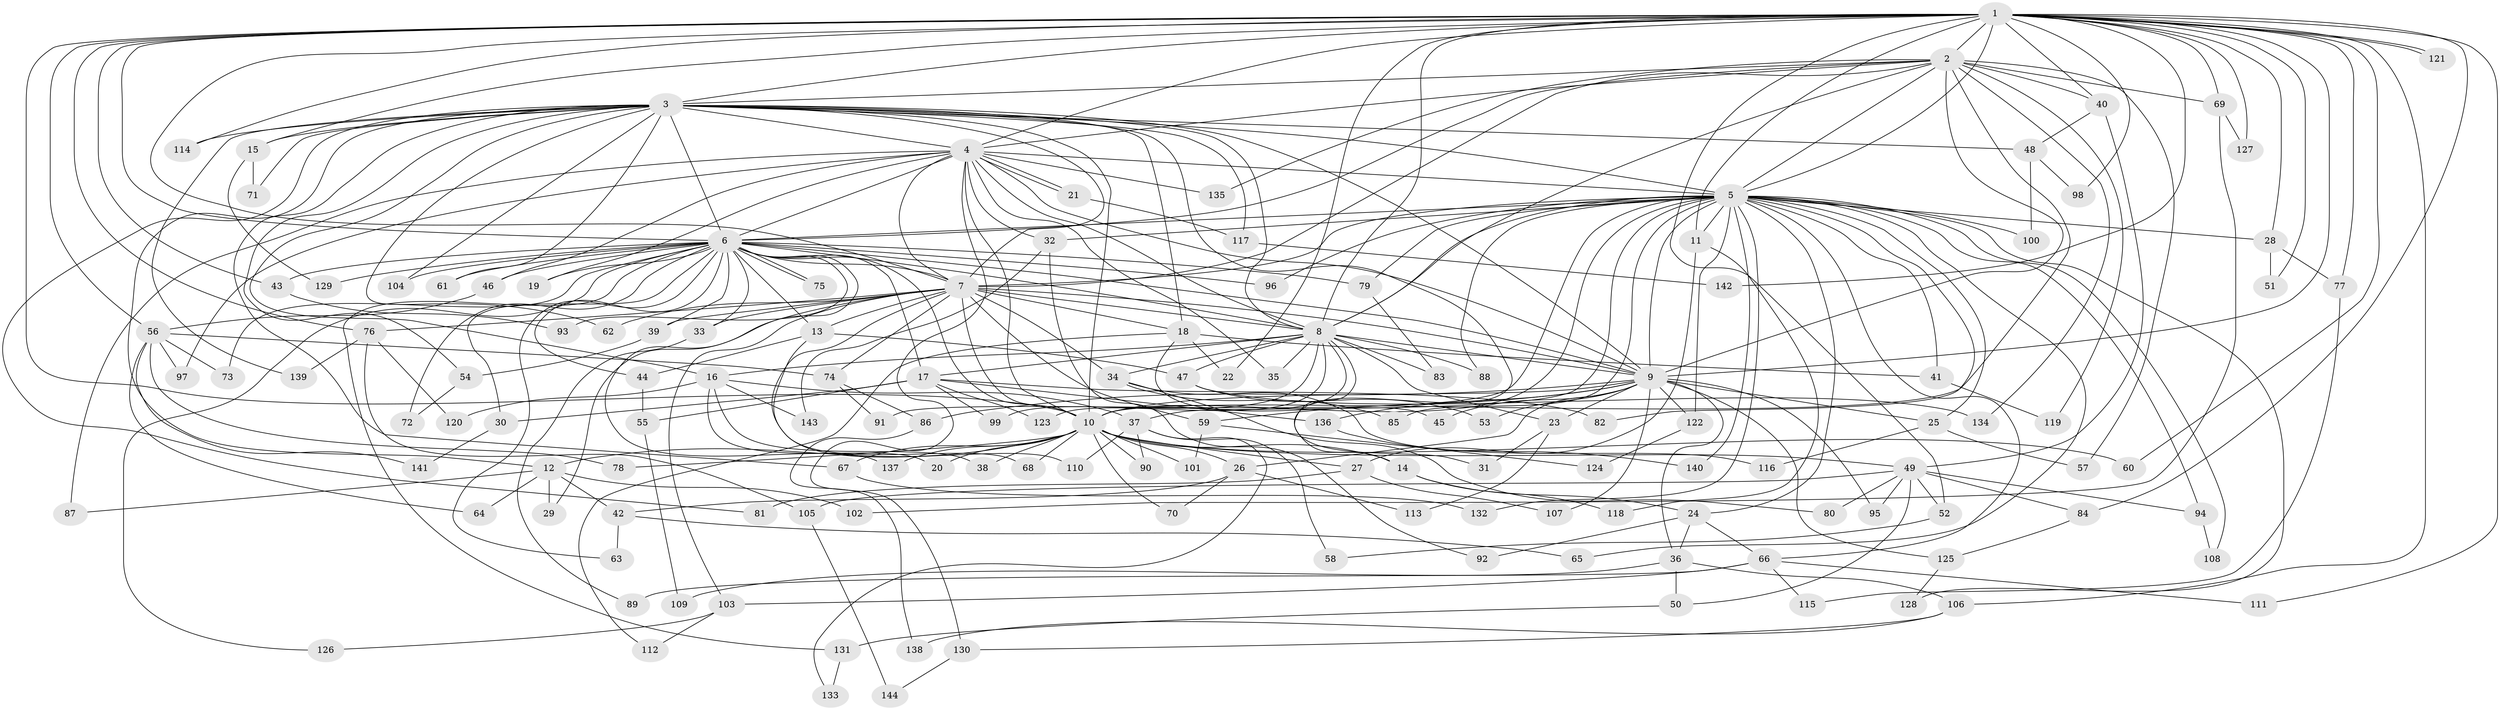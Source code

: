 // coarse degree distribution, {28: 0.009174311926605505, 13: 0.009174311926605505, 25: 0.009174311926605505, 17: 0.009174311926605505, 29: 0.009174311926605505, 39: 0.009174311926605505, 19: 0.009174311926605505, 21: 0.009174311926605505, 22: 0.009174311926605505, 4: 0.1559633027522936, 7: 0.01834862385321101, 8: 0.027522935779816515, 6: 0.01834862385321101, 2: 0.47706422018348627, 3: 0.1651376146788991, 5: 0.03669724770642202, 1: 0.009174311926605505, 10: 0.009174311926605505}
// Generated by graph-tools (version 1.1) at 2025/51/02/27/25 19:51:48]
// undirected, 144 vertices, 313 edges
graph export_dot {
graph [start="1"]
  node [color=gray90,style=filled];
  1;
  2;
  3;
  4;
  5;
  6;
  7;
  8;
  9;
  10;
  11;
  12;
  13;
  14;
  15;
  16;
  17;
  18;
  19;
  20;
  21;
  22;
  23;
  24;
  25;
  26;
  27;
  28;
  29;
  30;
  31;
  32;
  33;
  34;
  35;
  36;
  37;
  38;
  39;
  40;
  41;
  42;
  43;
  44;
  45;
  46;
  47;
  48;
  49;
  50;
  51;
  52;
  53;
  54;
  55;
  56;
  57;
  58;
  59;
  60;
  61;
  62;
  63;
  64;
  65;
  66;
  67;
  68;
  69;
  70;
  71;
  72;
  73;
  74;
  75;
  76;
  77;
  78;
  79;
  80;
  81;
  82;
  83;
  84;
  85;
  86;
  87;
  88;
  89;
  90;
  91;
  92;
  93;
  94;
  95;
  96;
  97;
  98;
  99;
  100;
  101;
  102;
  103;
  104;
  105;
  106;
  107;
  108;
  109;
  110;
  111;
  112;
  113;
  114;
  115;
  116;
  117;
  118;
  119;
  120;
  121;
  122;
  123;
  124;
  125;
  126;
  127;
  128;
  129;
  130;
  131;
  132;
  133;
  134;
  135;
  136;
  137;
  138;
  139;
  140;
  141;
  142;
  143;
  144;
  1 -- 2;
  1 -- 3;
  1 -- 4;
  1 -- 5;
  1 -- 6;
  1 -- 7;
  1 -- 8;
  1 -- 9;
  1 -- 10;
  1 -- 11;
  1 -- 15;
  1 -- 22;
  1 -- 28;
  1 -- 40;
  1 -- 43;
  1 -- 51;
  1 -- 52;
  1 -- 56;
  1 -- 60;
  1 -- 69;
  1 -- 76;
  1 -- 77;
  1 -- 84;
  1 -- 98;
  1 -- 106;
  1 -- 111;
  1 -- 114;
  1 -- 121;
  1 -- 121;
  1 -- 127;
  1 -- 142;
  2 -- 3;
  2 -- 4;
  2 -- 5;
  2 -- 6;
  2 -- 7;
  2 -- 8;
  2 -- 9;
  2 -- 10;
  2 -- 40;
  2 -- 57;
  2 -- 69;
  2 -- 119;
  2 -- 134;
  2 -- 135;
  3 -- 4;
  3 -- 5;
  3 -- 6;
  3 -- 7;
  3 -- 8;
  3 -- 9;
  3 -- 10;
  3 -- 12;
  3 -- 14;
  3 -- 15;
  3 -- 16;
  3 -- 18;
  3 -- 48;
  3 -- 54;
  3 -- 61;
  3 -- 62;
  3 -- 67;
  3 -- 71;
  3 -- 81;
  3 -- 104;
  3 -- 114;
  3 -- 117;
  3 -- 139;
  4 -- 5;
  4 -- 6;
  4 -- 7;
  4 -- 8;
  4 -- 9;
  4 -- 10;
  4 -- 19;
  4 -- 21;
  4 -- 21;
  4 -- 32;
  4 -- 35;
  4 -- 46;
  4 -- 87;
  4 -- 97;
  4 -- 130;
  4 -- 135;
  5 -- 6;
  5 -- 7;
  5 -- 8;
  5 -- 9;
  5 -- 10;
  5 -- 11;
  5 -- 24;
  5 -- 25;
  5 -- 28;
  5 -- 32;
  5 -- 37;
  5 -- 41;
  5 -- 65;
  5 -- 66;
  5 -- 79;
  5 -- 82;
  5 -- 85;
  5 -- 88;
  5 -- 91;
  5 -- 94;
  5 -- 96;
  5 -- 100;
  5 -- 108;
  5 -- 122;
  5 -- 128;
  5 -- 132;
  5 -- 140;
  6 -- 7;
  6 -- 8;
  6 -- 9;
  6 -- 10;
  6 -- 13;
  6 -- 17;
  6 -- 19;
  6 -- 30;
  6 -- 33;
  6 -- 39;
  6 -- 43;
  6 -- 44;
  6 -- 46;
  6 -- 61;
  6 -- 63;
  6 -- 72;
  6 -- 73;
  6 -- 75;
  6 -- 75;
  6 -- 79;
  6 -- 93;
  6 -- 96;
  6 -- 104;
  6 -- 126;
  6 -- 129;
  6 -- 131;
  6 -- 137;
  7 -- 8;
  7 -- 9;
  7 -- 10;
  7 -- 13;
  7 -- 18;
  7 -- 29;
  7 -- 33;
  7 -- 34;
  7 -- 39;
  7 -- 59;
  7 -- 62;
  7 -- 68;
  7 -- 74;
  7 -- 76;
  7 -- 103;
  8 -- 9;
  8 -- 10;
  8 -- 16;
  8 -- 17;
  8 -- 23;
  8 -- 31;
  8 -- 34;
  8 -- 35;
  8 -- 47;
  8 -- 83;
  8 -- 88;
  8 -- 99;
  8 -- 123;
  9 -- 10;
  9 -- 23;
  9 -- 25;
  9 -- 26;
  9 -- 36;
  9 -- 45;
  9 -- 53;
  9 -- 59;
  9 -- 86;
  9 -- 95;
  9 -- 107;
  9 -- 122;
  9 -- 125;
  9 -- 136;
  10 -- 12;
  10 -- 14;
  10 -- 20;
  10 -- 26;
  10 -- 27;
  10 -- 38;
  10 -- 49;
  10 -- 60;
  10 -- 67;
  10 -- 68;
  10 -- 70;
  10 -- 78;
  10 -- 90;
  10 -- 101;
  10 -- 137;
  11 -- 27;
  11 -- 118;
  12 -- 29;
  12 -- 42;
  12 -- 64;
  12 -- 87;
  12 -- 102;
  13 -- 44;
  13 -- 47;
  13 -- 110;
  14 -- 24;
  14 -- 118;
  15 -- 71;
  15 -- 129;
  16 -- 20;
  16 -- 37;
  16 -- 38;
  16 -- 120;
  16 -- 143;
  17 -- 30;
  17 -- 55;
  17 -- 82;
  17 -- 99;
  17 -- 123;
  17 -- 136;
  18 -- 22;
  18 -- 41;
  18 -- 45;
  18 -- 112;
  21 -- 117;
  23 -- 31;
  23 -- 113;
  24 -- 36;
  24 -- 66;
  24 -- 92;
  25 -- 57;
  25 -- 116;
  26 -- 42;
  26 -- 70;
  26 -- 113;
  27 -- 81;
  27 -- 107;
  28 -- 51;
  28 -- 77;
  30 -- 141;
  32 -- 92;
  32 -- 143;
  33 -- 89;
  34 -- 80;
  34 -- 85;
  34 -- 116;
  36 -- 50;
  36 -- 106;
  36 -- 109;
  37 -- 58;
  37 -- 90;
  37 -- 110;
  37 -- 133;
  39 -- 54;
  40 -- 48;
  40 -- 49;
  41 -- 119;
  42 -- 63;
  42 -- 65;
  43 -- 93;
  44 -- 55;
  46 -- 56;
  47 -- 53;
  47 -- 134;
  48 -- 98;
  48 -- 100;
  49 -- 50;
  49 -- 52;
  49 -- 80;
  49 -- 84;
  49 -- 94;
  49 -- 95;
  49 -- 105;
  50 -- 131;
  52 -- 58;
  54 -- 72;
  55 -- 109;
  56 -- 64;
  56 -- 73;
  56 -- 74;
  56 -- 78;
  56 -- 97;
  56 -- 141;
  59 -- 101;
  59 -- 124;
  66 -- 89;
  66 -- 103;
  66 -- 111;
  66 -- 115;
  67 -- 132;
  69 -- 102;
  69 -- 127;
  74 -- 86;
  74 -- 91;
  76 -- 105;
  76 -- 120;
  76 -- 139;
  77 -- 115;
  79 -- 83;
  84 -- 125;
  86 -- 138;
  94 -- 108;
  103 -- 112;
  103 -- 126;
  105 -- 144;
  106 -- 130;
  106 -- 138;
  117 -- 142;
  122 -- 124;
  125 -- 128;
  130 -- 144;
  131 -- 133;
  136 -- 140;
}
